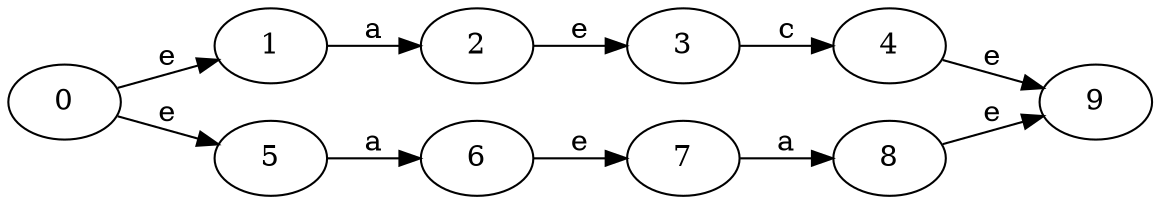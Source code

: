 digraph {
rankdir="LR";
node0[label="0"];
node1[label="1"];
node2[label="2"];
node3[label="3"];
node4[label="4"];
node5[label="5"];
node6[label="6"];
node7[label="7"];
node8[label="8"];
node9[label="9"];
node0 -> node1[label="e"];
node0 -> node5[label="e"];
node1 -> node2[label="a"];
node2 -> node3[label="e"];
node3 -> node4[label="c"];
node4 -> node9[label="e"];
node5 -> node6[label="a"];
node6 -> node7[label="e"];
node7 -> node8[label="a"];
node8 -> node9[label="e"];
}
